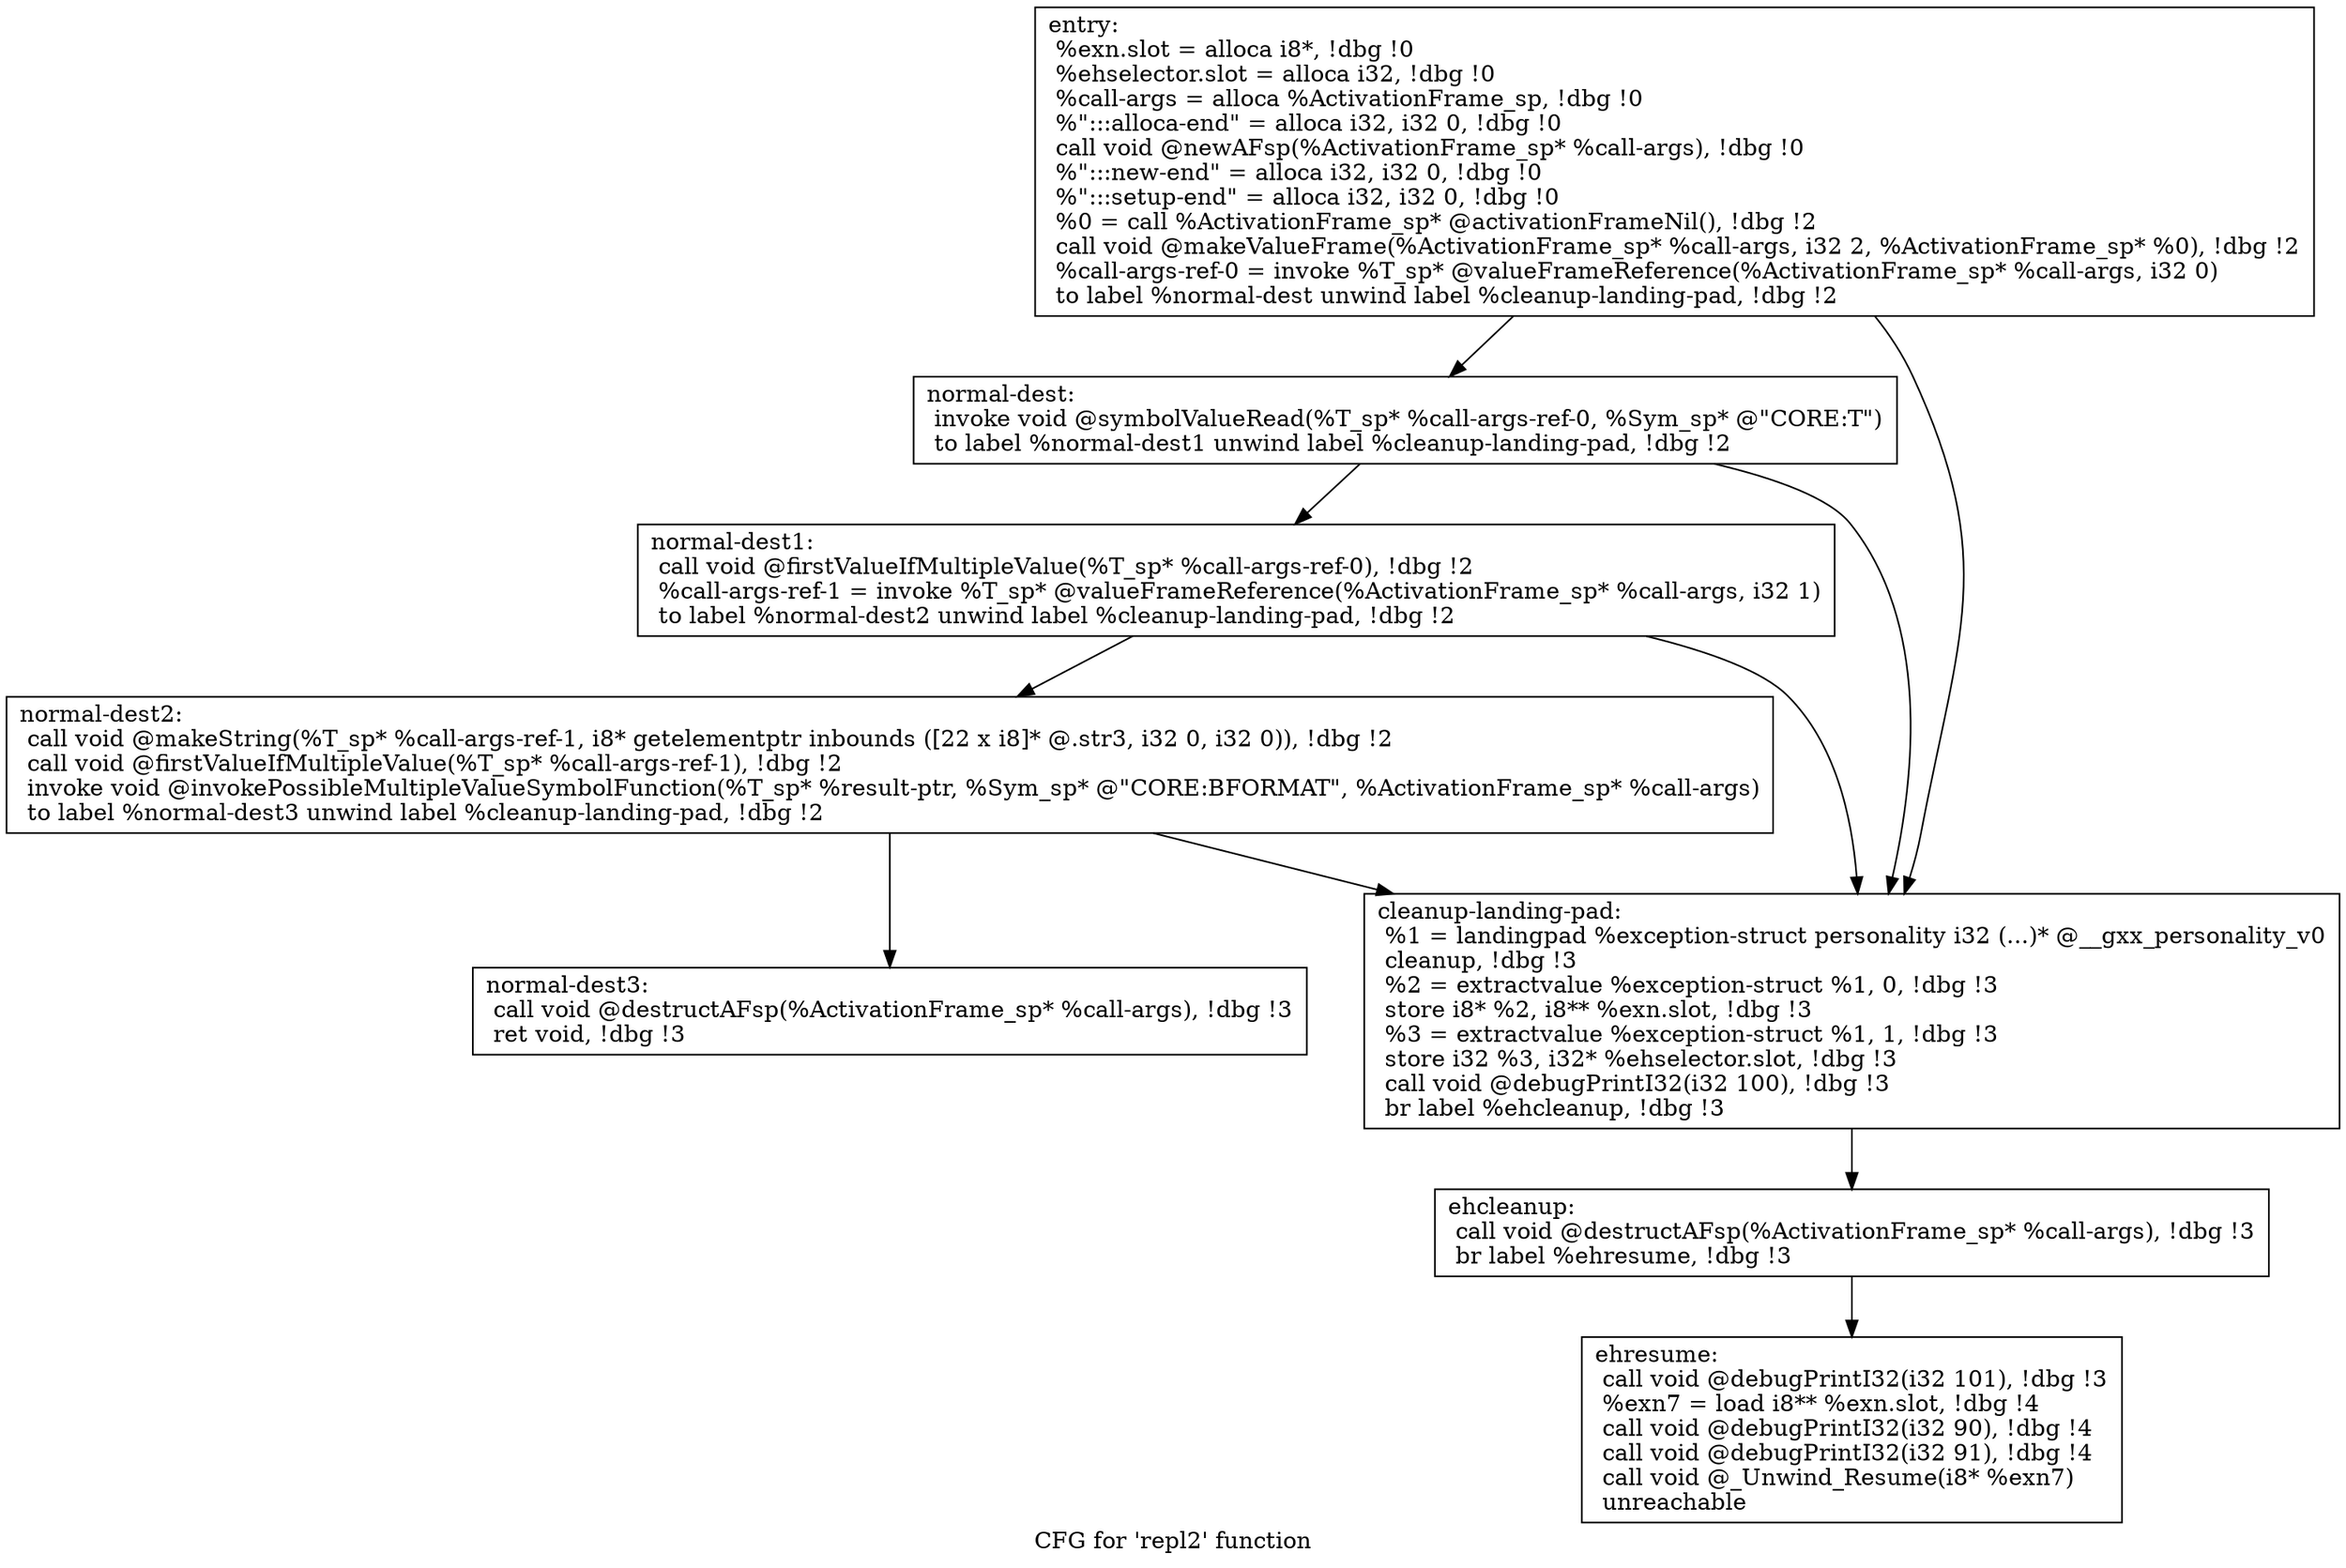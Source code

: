 digraph "CFG for 'repl2' function" {
	label="CFG for 'repl2' function";

	Node0x7f8f43414c60 [shape=record,label="{entry:\l  %exn.slot = alloca i8*, !dbg !0\l  %ehselector.slot = alloca i32, !dbg !0\l  %call-args = alloca %ActivationFrame_sp, !dbg !0\l  %\":::alloca-end\" = alloca i32, i32 0, !dbg !0\l  call void @newAFsp(%ActivationFrame_sp* %call-args), !dbg !0\l  %\":::new-end\" = alloca i32, i32 0, !dbg !0\l  %\":::setup-end\" = alloca i32, i32 0, !dbg !0\l  %0 = call %ActivationFrame_sp* @activationFrameNil(), !dbg !2\l  call void @makeValueFrame(%ActivationFrame_sp* %call-args, i32 2, %ActivationFrame_sp* %0), !dbg !2\l  %call-args-ref-0 = invoke %T_sp* @valueFrameReference(%ActivationFrame_sp* %call-args, i32 0)\l          to label %normal-dest unwind label %cleanup-landing-pad, !dbg !2\l}"];
	Node0x7f8f43414c60 -> Node0x7f8f434155c0;
	Node0x7f8f43414c60 -> Node0x7f8f43415700;
	Node0x7f8f434155c0 [shape=record,label="{normal-dest:                                      \l  invoke void @symbolValueRead(%T_sp* %call-args-ref-0, %Sym_sp* @\"CORE:T\")\l          to label %normal-dest1 unwind label %cleanup-landing-pad, !dbg !2\l}"];
	Node0x7f8f434155c0 -> Node0x7f8f43415610;
	Node0x7f8f434155c0 -> Node0x7f8f43415700;
	Node0x7f8f43415610 [shape=record,label="{normal-dest1:                                     \l  call void @firstValueIfMultipleValue(%T_sp* %call-args-ref-0), !dbg !2\l  %call-args-ref-1 = invoke %T_sp* @valueFrameReference(%ActivationFrame_sp* %call-args, i32 1)\l          to label %normal-dest2 unwind label %cleanup-landing-pad, !dbg !2\l}"];
	Node0x7f8f43415610 -> Node0x7f8f43415660;
	Node0x7f8f43415610 -> Node0x7f8f43415700;
	Node0x7f8f43415660 [shape=record,label="{normal-dest2:                                     \l  call void @makeString(%T_sp* %call-args-ref-1, i8* getelementptr inbounds ([22 x i8]* @.str3, i32 0, i32 0)), !dbg !2\l  call void @firstValueIfMultipleValue(%T_sp* %call-args-ref-1), !dbg !2\l  invoke void @invokePossibleMultipleValueSymbolFunction(%T_sp* %result-ptr, %Sym_sp* @\"CORE:BFORMAT\", %ActivationFrame_sp* %call-args)\l          to label %normal-dest3 unwind label %cleanup-landing-pad, !dbg !2\l}"];
	Node0x7f8f43415660 -> Node0x7f8f434156b0;
	Node0x7f8f43415660 -> Node0x7f8f43415700;
	Node0x7f8f434156b0 [shape=record,label="{normal-dest3:                                     \l  call void @destructAFsp(%ActivationFrame_sp* %call-args), !dbg !3\l  ret void, !dbg !3\l}"];
	Node0x7f8f43415700 [shape=record,label="{cleanup-landing-pad:                              \l  %1 = landingpad %exception-struct personality i32 (...)* @__gxx_personality_v0\l          cleanup, !dbg !3\l  %2 = extractvalue %exception-struct %1, 0, !dbg !3\l  store i8* %2, i8** %exn.slot, !dbg !3\l  %3 = extractvalue %exception-struct %1, 1, !dbg !3\l  store i32 %3, i32* %ehselector.slot, !dbg !3\l  call void @debugPrintI32(i32 100), !dbg !3\l  br label %ehcleanup, !dbg !3\l}"];
	Node0x7f8f43415700 -> Node0x7f8f43415750;
	Node0x7f8f43415750 [shape=record,label="{ehcleanup:                                        \l  call void @destructAFsp(%ActivationFrame_sp* %call-args), !dbg !3\l  br label %ehresume, !dbg !3\l}"];
	Node0x7f8f43415750 -> Node0x7f8f434157a0;
	Node0x7f8f434157a0 [shape=record,label="{ehresume:                                         \l  call void @debugPrintI32(i32 101), !dbg !3\l  %exn7 = load i8** %exn.slot, !dbg !4\l  call void @debugPrintI32(i32 90), !dbg !4\l  call void @debugPrintI32(i32 91), !dbg !4\l  call void @_Unwind_Resume(i8* %exn7)\l  unreachable\l}"];
}
